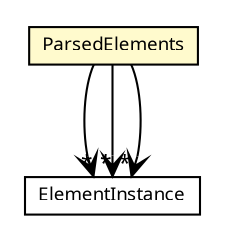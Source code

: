 #!/usr/local/bin/dot
#
# Class diagram 
# Generated by UMLGraph version R5_6 (http://www.umlgraph.org/)
#

digraph G {
	edge [fontname="Trebuchet MS",fontsize=10,labelfontname="Trebuchet MS",labelfontsize=10];
	node [fontname="Trebuchet MS",fontsize=10,shape=plaintext];
	nodesep=0.25;
	ranksep=0.5;
	// se.cambio.cds.model.facade.execution.vo.ParsedElements
	c269104 [label=<<table title="se.cambio.cds.model.facade.execution.vo.ParsedElements" border="0" cellborder="1" cellspacing="0" cellpadding="2" port="p" bgcolor="lemonChiffon" href="./ParsedElements.html">
		<tr><td><table border="0" cellspacing="0" cellpadding="1">
<tr><td align="center" balign="center"><font face="Trebuchet MS"> ParsedElements </font></td></tr>
		</table></td></tr>
		</table>>, URL="./ParsedElements.html", fontname="Trebuchet MS", fontcolor="black", fontsize=9.0];
	// se.cambio.cds.model.facade.execution.vo.ElementInstance
	c269106 [label=<<table title="se.cambio.cds.model.facade.execution.vo.ElementInstance" border="0" cellborder="1" cellspacing="0" cellpadding="2" port="p" href="./ElementInstance.html">
		<tr><td><table border="0" cellspacing="0" cellpadding="1">
<tr><td align="center" balign="center"><font face="Trebuchet MS"> ElementInstance </font></td></tr>
		</table></td></tr>
		</table>>, URL="./ElementInstance.html", fontname="Trebuchet MS", fontcolor="black", fontsize=9.0];
	// se.cambio.cds.model.facade.execution.vo.ParsedElements NAVASSOC se.cambio.cds.model.facade.execution.vo.ElementInstance
	c269104:p -> c269106:p [taillabel="", label="", headlabel="*", fontname="Trebuchet MS", fontcolor="black", fontsize=10.0, color="black", arrowhead=open];
	// se.cambio.cds.model.facade.execution.vo.ParsedElements NAVASSOC se.cambio.cds.model.facade.execution.vo.ElementInstance
	c269104:p -> c269106:p [taillabel="", label="", headlabel="*", fontname="Trebuchet MS", fontcolor="black", fontsize=10.0, color="black", arrowhead=open];
	// se.cambio.cds.model.facade.execution.vo.ParsedElements NAVASSOC se.cambio.cds.model.facade.execution.vo.ElementInstance
	c269104:p -> c269106:p [taillabel="", label="", headlabel="*", fontname="Trebuchet MS", fontcolor="black", fontsize=10.0, color="black", arrowhead=open];
}

